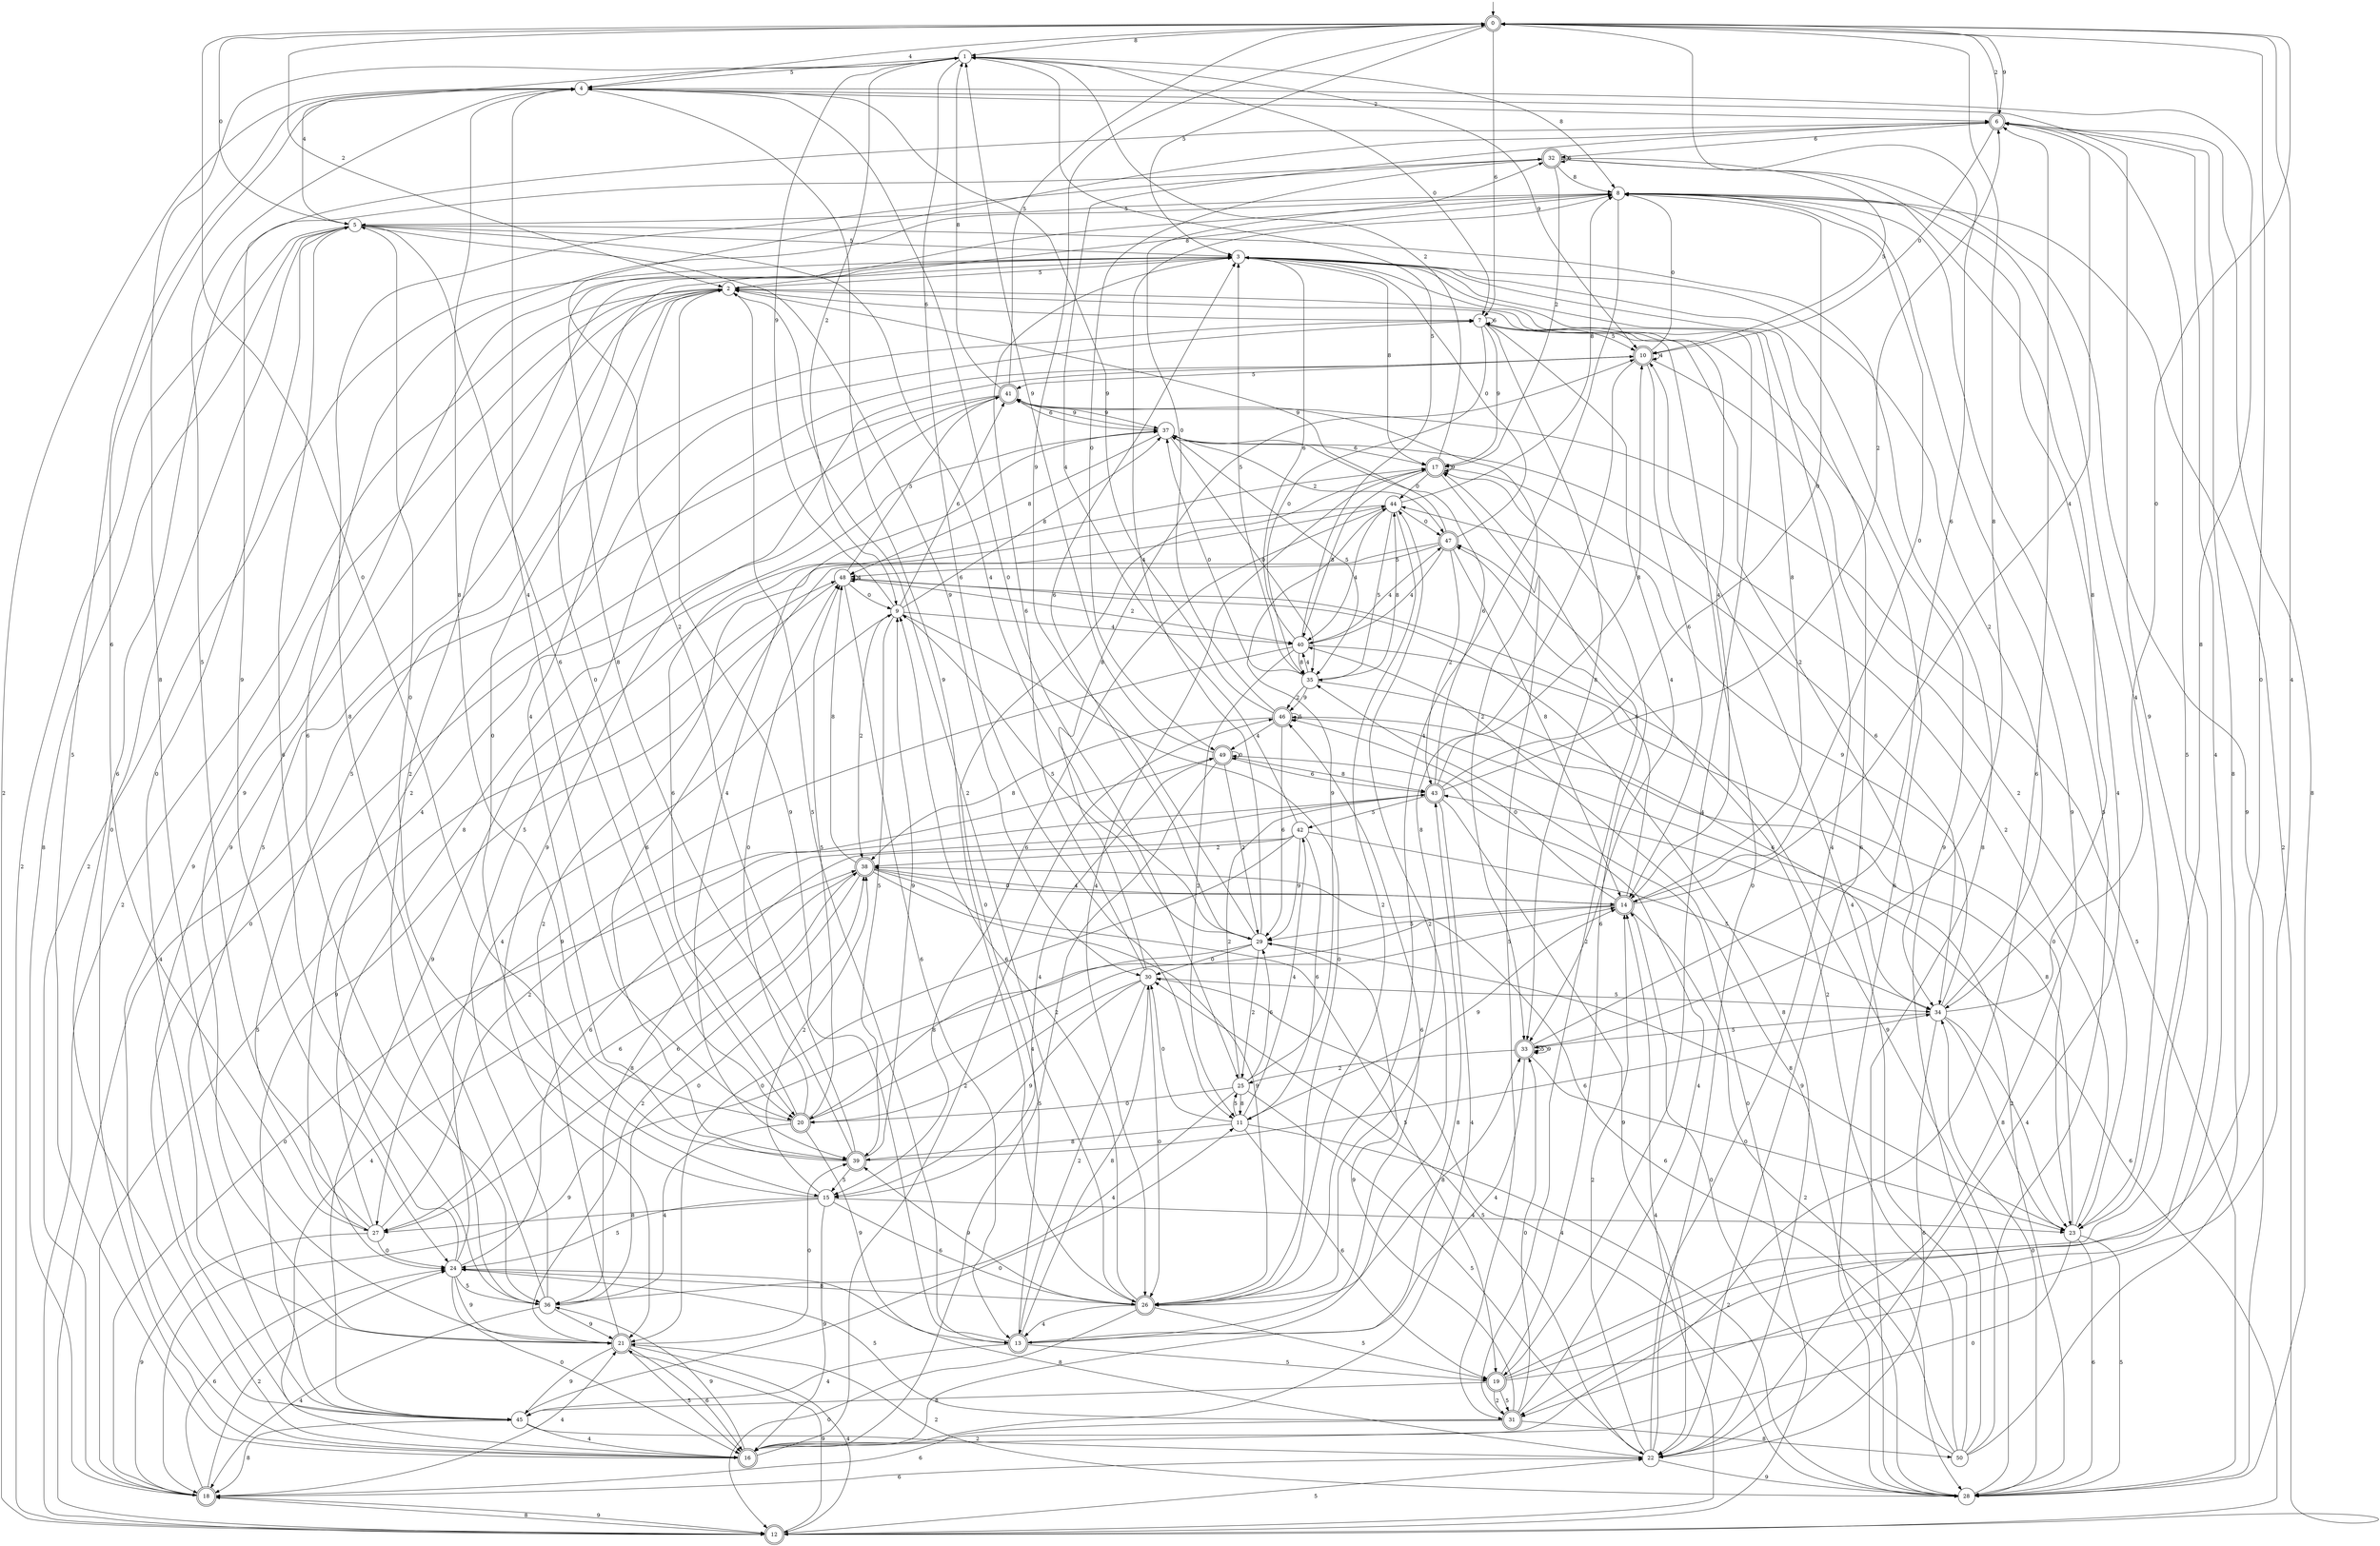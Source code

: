 digraph g {

	s0 [shape="doublecircle" label="0"];
	s1 [shape="circle" label="1"];
	s2 [shape="circle" label="2"];
	s3 [shape="circle" label="3"];
	s4 [shape="circle" label="4"];
	s5 [shape="circle" label="5"];
	s6 [shape="doublecircle" label="6"];
	s7 [shape="circle" label="7"];
	s8 [shape="circle" label="8"];
	s9 [shape="circle" label="9"];
	s10 [shape="doublecircle" label="10"];
	s11 [shape="circle" label="11"];
	s12 [shape="doublecircle" label="12"];
	s13 [shape="doublecircle" label="13"];
	s14 [shape="doublecircle" label="14"];
	s15 [shape="circle" label="15"];
	s16 [shape="doublecircle" label="16"];
	s17 [shape="doublecircle" label="17"];
	s18 [shape="doublecircle" label="18"];
	s19 [shape="doublecircle" label="19"];
	s20 [shape="doublecircle" label="20"];
	s21 [shape="doublecircle" label="21"];
	s22 [shape="circle" label="22"];
	s23 [shape="circle" label="23"];
	s24 [shape="circle" label="24"];
	s25 [shape="circle" label="25"];
	s26 [shape="doublecircle" label="26"];
	s27 [shape="circle" label="27"];
	s28 [shape="circle" label="28"];
	s29 [shape="circle" label="29"];
	s30 [shape="circle" label="30"];
	s31 [shape="doublecircle" label="31"];
	s32 [shape="doublecircle" label="32"];
	s33 [shape="doublecircle" label="33"];
	s34 [shape="circle" label="34"];
	s35 [shape="circle" label="35"];
	s36 [shape="circle" label="36"];
	s37 [shape="circle" label="37"];
	s38 [shape="doublecircle" label="38"];
	s39 [shape="doublecircle" label="39"];
	s40 [shape="circle" label="40"];
	s41 [shape="doublecircle" label="41"];
	s42 [shape="circle" label="42"];
	s43 [shape="doublecircle" label="43"];
	s44 [shape="circle" label="44"];
	s45 [shape="circle" label="45"];
	s46 [shape="doublecircle" label="46"];
	s47 [shape="doublecircle" label="47"];
	s48 [shape="circle" label="48"];
	s49 [shape="doublecircle" label="49"];
	s50 [shape="circle" label="50"];
	s0 -> s1 [label="8"];
	s0 -> s2 [label="2"];
	s0 -> s3 [label="5"];
	s0 -> s4 [label="4"];
	s0 -> s5 [label="0"];
	s0 -> s6 [label="9"];
	s0 -> s7 [label="6"];
	s1 -> s8 [label="8"];
	s1 -> s9 [label="2"];
	s1 -> s4 [label="5"];
	s1 -> s5 [label="4"];
	s1 -> s7 [label="0"];
	s1 -> s10 [label="9"];
	s1 -> s11 [label="6"];
	s2 -> s8 [label="8"];
	s2 -> s12 [label="2"];
	s2 -> s13 [label="5"];
	s2 -> s14 [label="4"];
	s2 -> s15 [label="0"];
	s2 -> s16 [label="9"];
	s2 -> s7 [label="6"];
	s3 -> s17 [label="8"];
	s3 -> s18 [label="2"];
	s3 -> s2 [label="5"];
	s3 -> s19 [label="4"];
	s3 -> s20 [label="0"];
	s3 -> s21 [label="9"];
	s3 -> s22 [label="6"];
	s4 -> s23 [label="8"];
	s4 -> s6 [label="2"];
	s4 -> s24 [label="5"];
	s4 -> s20 [label="4"];
	s4 -> s25 [label="0"];
	s4 -> s26 [label="9"];
	s4 -> s27 [label="6"];
	s5 -> s28 [label="8"];
	s5 -> s12 [label="2"];
	s5 -> s3 [label="5"];
	s5 -> s29 [label="4"];
	s5 -> s21 [label="0"];
	s5 -> s30 [label="9"];
	s5 -> s20 [label="6"];
	s6 -> s28 [label="8"];
	s6 -> s0 [label="2"];
	s6 -> s31 [label="5"];
	s6 -> s31 [label="4"];
	s6 -> s10 [label="0"];
	s6 -> s24 [label="9"];
	s6 -> s32 [label="6"];
	s7 -> s33 [label="8"];
	s7 -> s34 [label="2"];
	s7 -> s10 [label="5"];
	s7 -> s33 [label="4"];
	s7 -> s35 [label="0"];
	s7 -> s17 [label="9"];
	s7 -> s7 [label="6"];
	s8 -> s34 [label="8"];
	s8 -> s12 [label="2"];
	s8 -> s5 [label="5"];
	s8 -> s26 [label="4"];
	s8 -> s14 [label="0"];
	s8 -> s22 [label="9"];
	s8 -> s36 [label="6"];
	s9 -> s37 [label="8"];
	s9 -> s38 [label="2"];
	s9 -> s39 [label="5"];
	s9 -> s40 [label="4"];
	s9 -> s26 [label="0"];
	s9 -> s1 [label="9"];
	s9 -> s41 [label="6"];
	s10 -> s26 [label="8"];
	s10 -> s23 [label="2"];
	s10 -> s41 [label="5"];
	s10 -> s10 [label="4"];
	s10 -> s8 [label="0"];
	s10 -> s21 [label="9"];
	s10 -> s14 [label="6"];
	s11 -> s39 [label="8"];
	s11 -> s28 [label="2"];
	s11 -> s25 [label="5"];
	s11 -> s42 [label="4"];
	s11 -> s30 [label="0"];
	s11 -> s14 [label="9"];
	s11 -> s19 [label="6"];
	s12 -> s18 [label="8"];
	s12 -> s4 [label="2"];
	s12 -> s22 [label="5"];
	s12 -> s14 [label="4"];
	s12 -> s35 [label="0"];
	s12 -> s21 [label="9"];
	s12 -> s43 [label="6"];
	s13 -> s30 [label="8"];
	s13 -> s44 [label="2"];
	s13 -> s19 [label="5"];
	s13 -> s45 [label="4"];
	s13 -> s17 [label="0"];
	s13 -> s2 [label="9"];
	s13 -> s46 [label="6"];
	s14 -> s3 [label="8"];
	s14 -> s28 [label="2"];
	s14 -> s29 [label="5"];
	s14 -> s6 [label="4"];
	s14 -> s46 [label="0"];
	s14 -> s18 [label="9"];
	s14 -> s47 [label="6"];
	s15 -> s27 [label="8"];
	s15 -> s38 [label="2"];
	s15 -> s24 [label="5"];
	s15 -> s23 [label="4"];
	s15 -> s5 [label="0"];
	s15 -> s16 [label="9"];
	s15 -> s26 [label="6"];
	s16 -> s43 [label="8"];
	s16 -> s46 [label="2"];
	s16 -> s4 [label="5"];
	s16 -> s38 [label="4"];
	s16 -> s5 [label="0"];
	s16 -> s36 [label="9"];
	s16 -> s6 [label="6"];
	s17 -> s40 [label="8"];
	s17 -> s1 [label="2"];
	s17 -> s31 [label="5"];
	s17 -> s26 [label="4"];
	s17 -> s44 [label="0"];
	s17 -> s17 [label="9"];
	s17 -> s34 [label="6"];
	s18 -> s5 [label="8"];
	s18 -> s24 [label="2"];
	s18 -> s48 [label="5"];
	s18 -> s21 [label="4"];
	s18 -> s43 [label="0"];
	s18 -> s12 [label="9"];
	s18 -> s24 [label="6"];
	s19 -> s45 [label="8"];
	s19 -> s31 [label="2"];
	s19 -> s31 [label="5"];
	s19 -> s0 [label="4"];
	s19 -> s0 [label="0"];
	s19 -> s4 [label="9"];
	s19 -> s17 [label="6"];
	s20 -> s4 [label="8"];
	s20 -> s14 [label="2"];
	s20 -> s48 [label="5"];
	s20 -> s36 [label="4"];
	s20 -> s48 [label="0"];
	s20 -> s13 [label="9"];
	s20 -> s17 [label="6"];
	s21 -> s1 [label="8"];
	s21 -> s44 [label="2"];
	s21 -> s16 [label="5"];
	s21 -> s12 [label="4"];
	s21 -> s39 [label="0"];
	s21 -> s45 [label="9"];
	s21 -> s16 [label="6"];
	s22 -> s24 [label="8"];
	s22 -> s14 [label="2"];
	s22 -> s30 [label="5"];
	s22 -> s3 [label="4"];
	s22 -> s7 [label="0"];
	s22 -> s28 [label="9"];
	s22 -> s18 [label="6"];
	s23 -> s46 [label="8"];
	s23 -> s37 [label="2"];
	s23 -> s28 [label="5"];
	s23 -> s8 [label="4"];
	s23 -> s16 [label="0"];
	s23 -> s29 [label="9"];
	s23 -> s28 [label="6"];
	s24 -> s26 [label="8"];
	s24 -> s7 [label="2"];
	s24 -> s36 [label="5"];
	s24 -> s9 [label="4"];
	s24 -> s16 [label="0"];
	s24 -> s21 [label="9"];
	s24 -> s43 [label="6"];
	s25 -> s11 [label="8"];
	s25 -> s43 [label="2"];
	s25 -> s22 [label="5"];
	s25 -> s36 [label="4"];
	s25 -> s20 [label="0"];
	s25 -> s44 [label="9"];
	s25 -> s29 [label="6"];
	s26 -> s33 [label="8"];
	s26 -> s2 [label="2"];
	s26 -> s19 [label="5"];
	s26 -> s13 [label="4"];
	s26 -> s12 [label="0"];
	s26 -> s39 [label="9"];
	s26 -> s9 [label="6"];
	s27 -> s37 [label="8"];
	s27 -> s49 [label="2"];
	s27 -> s7 [label="5"];
	s27 -> s41 [label="4"];
	s27 -> s24 [label="0"];
	s27 -> s18 [label="9"];
	s27 -> s38 [label="6"];
	s28 -> s40 [label="8"];
	s28 -> s21 [label="2"];
	s28 -> s41 [label="5"];
	s28 -> s30 [label="4"];
	s28 -> s34 [label="0"];
	s28 -> s48 [label="9"];
	s28 -> s2 [label="6"];
	s29 -> s20 [label="8"];
	s29 -> s25 [label="2"];
	s29 -> s9 [label="5"];
	s29 -> s8 [label="4"];
	s29 -> s30 [label="0"];
	s29 -> s0 [label="9"];
	s29 -> s3 [label="6"];
	s30 -> s10 [label="8"];
	s30 -> s13 [label="2"];
	s30 -> s34 [label="5"];
	s30 -> s20 [label="4"];
	s30 -> s26 [label="0"];
	s30 -> s15 [label="9"];
	s30 -> s3 [label="6"];
	s31 -> s50 [label="8"];
	s31 -> s17 [label="2"];
	s31 -> s24 [label="5"];
	s31 -> s49 [label="4"];
	s31 -> s33 [label="0"];
	s31 -> s29 [label="9"];
	s31 -> s18 [label="6"];
	s32 -> s8 [label="8"];
	s32 -> s17 [label="2"];
	s32 -> s10 [label="5"];
	s32 -> s22 [label="4"];
	s32 -> s49 [label="0"];
	s32 -> s28 [label="9"];
	s32 -> s32 [label="6"];
	s33 -> s0 [label="8"];
	s33 -> s25 [label="2"];
	s33 -> s33 [label="5"];
	s33 -> s13 [label="4"];
	s33 -> s23 [label="0"];
	s33 -> s33 [label="9"];
	s33 -> s0 [label="6"];
	s34 -> s23 [label="8"];
	s34 -> s3 [label="2"];
	s34 -> s33 [label="5"];
	s34 -> s23 [label="4"];
	s34 -> s0 [label="0"];
	s34 -> s44 [label="9"];
	s34 -> s22 [label="6"];
	s35 -> s44 [label="8"];
	s35 -> s46 [label="2"];
	s35 -> s3 [label="5"];
	s35 -> s40 [label="4"];
	s35 -> s37 [label="0"];
	s35 -> s46 [label="9"];
	s35 -> s34 [label="6"];
	s36 -> s32 [label="8"];
	s36 -> s3 [label="2"];
	s36 -> s10 [label="5"];
	s36 -> s18 [label="4"];
	s36 -> s38 [label="0"];
	s36 -> s21 [label="9"];
	s36 -> s5 [label="6"];
	s37 -> s48 [label="8"];
	s37 -> s47 [label="2"];
	s37 -> s35 [label="5"];
	s37 -> s39 [label="4"];
	s37 -> s35 [label="0"];
	s37 -> s41 [label="9"];
	s37 -> s17 [label="6"];
	s38 -> s48 [label="8"];
	s38 -> s21 [label="2"];
	s38 -> s19 [label="5"];
	s38 -> s14 [label="4"];
	s38 -> s14 [label="0"];
	s38 -> s26 [label="9"];
	s38 -> s27 [label="6"];
	s39 -> s8 [label="8"];
	s39 -> s6 [label="2"];
	s39 -> s15 [label="5"];
	s39 -> s2 [label="4"];
	s39 -> s0 [label="0"];
	s39 -> s9 [label="9"];
	s39 -> s34 [label="6"];
	s40 -> s35 [label="8"];
	s40 -> s11 [label="2"];
	s40 -> s1 [label="5"];
	s40 -> s47 [label="4"];
	s40 -> s23 [label="0"];
	s40 -> s27 [label="9"];
	s40 -> s3 [label="6"];
	s41 -> s1 [label="8"];
	s41 -> s33 [label="2"];
	s41 -> s0 [label="5"];
	s41 -> s12 [label="4"];
	s41 -> s16 [label="0"];
	s41 -> s37 [label="9"];
	s41 -> s37 [label="6"];
	s42 -> s36 [label="8"];
	s42 -> s38 [label="2"];
	s42 -> s34 [label="5"];
	s42 -> s6 [label="4"];
	s42 -> s21 [label="0"];
	s42 -> s29 [label="9"];
	s42 -> s11 [label="6"];
	s43 -> s10 [label="8"];
	s43 -> s6 [label="2"];
	s43 -> s42 [label="5"];
	s43 -> s16 [label="4"];
	s43 -> s8 [label="0"];
	s43 -> s22 [label="9"];
	s43 -> s37 [label="6"];
	s44 -> s8 [label="8"];
	s44 -> s26 [label="2"];
	s44 -> s35 [label="5"];
	s44 -> s40 [label="4"];
	s44 -> s47 [label="0"];
	s44 -> s45 [label="9"];
	s44 -> s15 [label="6"];
	s45 -> s18 [label="8"];
	s45 -> s22 [label="2"];
	s45 -> s2 [label="5"];
	s45 -> s16 [label="4"];
	s45 -> s11 [label="0"];
	s45 -> s2 [label="9"];
	s45 -> s32 [label="6"];
	s46 -> s38 [label="8"];
	s46 -> s28 [label="2"];
	s46 -> s46 [label="5"];
	s46 -> s49 [label="4"];
	s46 -> s32 [label="0"];
	s46 -> s4 [label="9"];
	s46 -> s29 [label="6"];
	s47 -> s14 [label="8"];
	s47 -> s43 [label="2"];
	s47 -> s48 [label="5"];
	s47 -> s40 [label="4"];
	s47 -> s3 [label="0"];
	s47 -> s2 [label="9"];
	s47 -> s39 [label="6"];
	s48 -> s22 [label="8"];
	s48 -> s40 [label="2"];
	s48 -> s41 [label="5"];
	s48 -> s48 [label="4"];
	s48 -> s9 [label="0"];
	s48 -> s45 [label="9"];
	s48 -> s13 [label="6"];
	s49 -> s43 [label="8"];
	s49 -> s29 [label="2"];
	s49 -> s16 [label="5"];
	s49 -> s15 [label="4"];
	s49 -> s49 [label="0"];
	s49 -> s1 [label="9"];
	s49 -> s43 [label="6"];
	s50 -> s6 [label="8"];
	s50 -> s47 [label="2"];
	s50 -> s8 [label="5"];
	s50 -> s10 [label="4"];
	s50 -> s14 [label="0"];
	s50 -> s3 [label="9"];
	s50 -> s38 [label="6"];

__start0 [label="" shape="none" width="0" height="0"];
__start0 -> s0;

}
